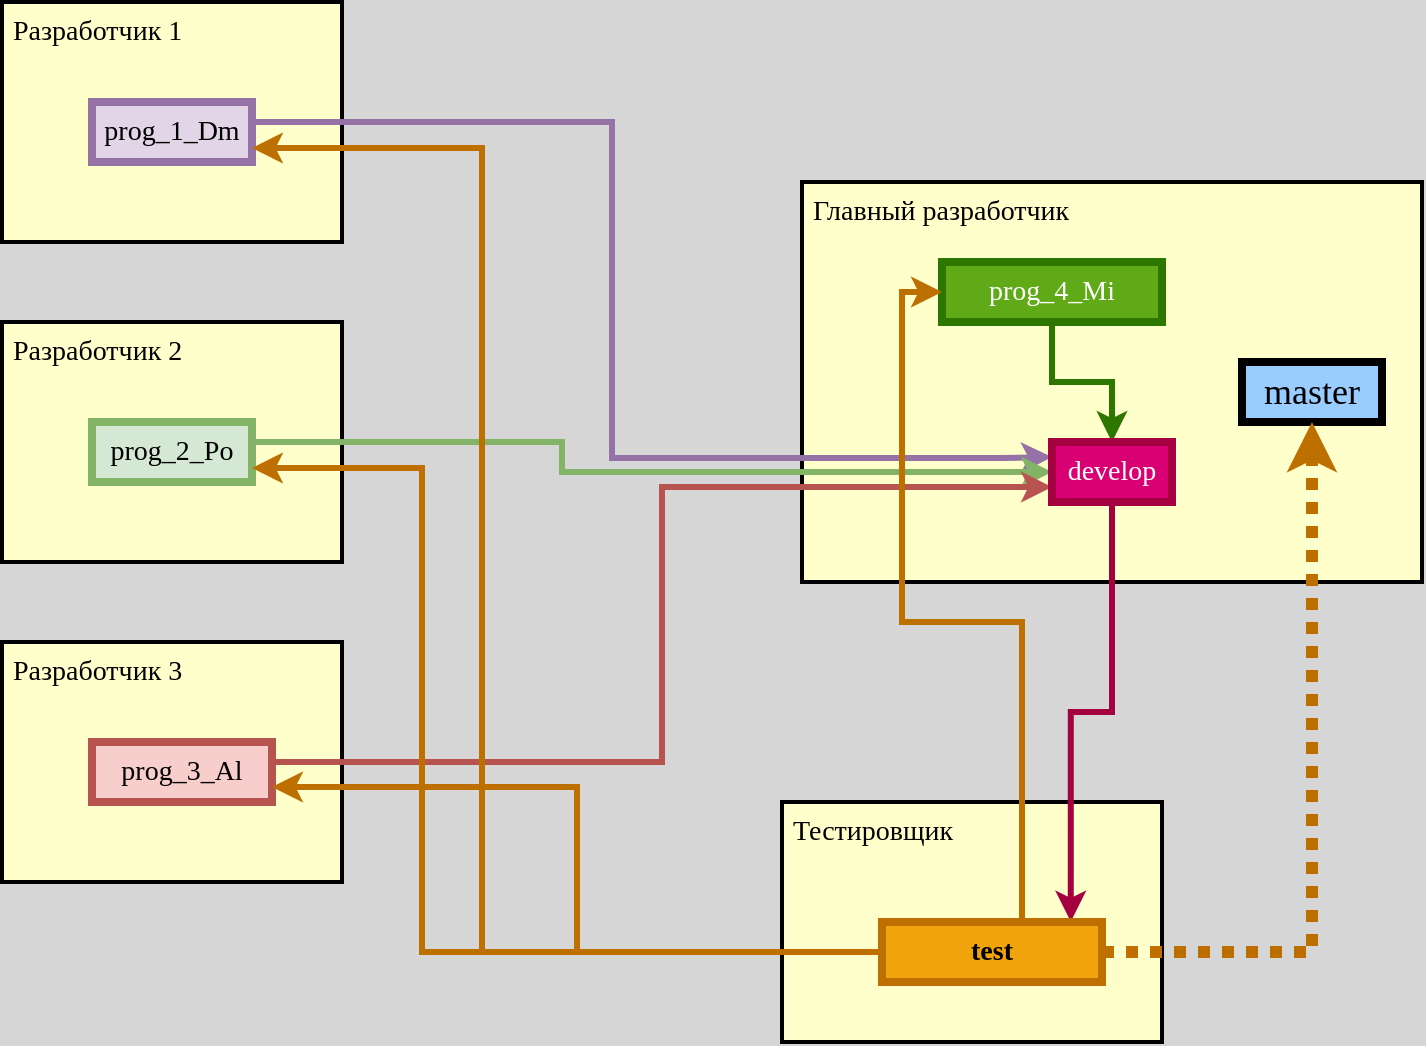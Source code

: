 <mxfile version="16.5.1" type="device"><diagram id="dAqcYCVLnVoI1HOW3IlZ" name="Страница 1"><mxGraphModel dx="865" dy="541" grid="1" gridSize="10" guides="1" tooltips="1" connect="1" arrows="1" fold="1" page="1" pageScale="1" pageWidth="827" pageHeight="1169" background="#D6D6D6" math="0" shadow="0"><root><mxCell id="0"/><mxCell id="1" parent="0"/><mxCell id="wOeBJL9rbJ7acR9uep9O-1" value="&lt;font face=&quot;Times New Roman&quot; style=&quot;font-size: 14px&quot;&gt;&amp;nbsp;Разработчик 1&lt;/font&gt;" style="rounded=0;whiteSpace=wrap;html=1;strokeWidth=2;verticalAlign=top;align=left;fillColor=#FFFFCC;" parent="1" vertex="1"><mxGeometry x="40" y="40" width="170" height="120" as="geometry"/></mxCell><mxCell id="wOeBJL9rbJ7acR9uep9O-7" value="&lt;font face=&quot;Times New Roman&quot; style=&quot;font-size: 14px&quot;&gt;&amp;nbsp;Главный разработчик&lt;/font&gt;" style="rounded=0;whiteSpace=wrap;html=1;strokeWidth=2;verticalAlign=top;align=left;fillColor=#FFFFCC;" parent="1" vertex="1"><mxGeometry x="440" y="130" width="310" height="200" as="geometry"/></mxCell><mxCell id="wOeBJL9rbJ7acR9uep9O-8" value="&lt;font face=&quot;Times New Roman&quot; style=&quot;font-size: 14px&quot;&gt;&amp;nbsp;Разработчик 2&lt;/font&gt;" style="rounded=0;whiteSpace=wrap;html=1;strokeWidth=2;verticalAlign=top;align=left;fillColor=#FFFFCC;" parent="1" vertex="1"><mxGeometry x="40" y="200" width="170" height="120" as="geometry"/></mxCell><mxCell id="wOeBJL9rbJ7acR9uep9O-9" value="&lt;font face=&quot;Times New Roman&quot; style=&quot;font-size: 14px&quot;&gt;&amp;nbsp;Разработчик 3&lt;/font&gt;" style="rounded=0;whiteSpace=wrap;html=1;strokeWidth=2;verticalAlign=top;align=left;fillColor=#FFFFCC;" parent="1" vertex="1"><mxGeometry x="40" y="360" width="170" height="120" as="geometry"/></mxCell><mxCell id="wOeBJL9rbJ7acR9uep9O-11" value="&lt;font face=&quot;Times New Roman&quot;&gt;&lt;span style=&quot;font-size: 14px&quot;&gt;&amp;nbsp;Тестировщик&lt;/span&gt;&lt;/font&gt;" style="rounded=0;whiteSpace=wrap;html=1;strokeWidth=2;verticalAlign=top;align=left;fillColor=#FFFFCC;" parent="1" vertex="1"><mxGeometry x="430" y="440" width="190" height="120" as="geometry"/></mxCell><mxCell id="JrJbNy6d_J8l67tljyuO-4" style="edgeStyle=orthogonalEdgeStyle;rounded=0;orthogonalLoop=1;jettySize=auto;html=1;fontFamily=Times New Roman;fontSize=18;entryX=0;entryY=0.25;entryDx=0;entryDy=0;fillColor=#e1d5e7;strokeColor=#9673a6;strokeWidth=3;" parent="1" source="wOeBJL9rbJ7acR9uep9O-12" target="JrJbNy6d_J8l67tljyuO-2" edge="1"><mxGeometry relative="1" as="geometry"><Array as="points"><mxPoint x="345" y="100"/><mxPoint x="345" y="268"/><mxPoint x="540" y="268"/></Array></mxGeometry></mxCell><mxCell id="wOeBJL9rbJ7acR9uep9O-12" value="prog_1_Dm&lt;span style=&quot;color: rgba(0 , 0 , 0 , 0) ; font-family: monospace ; font-size: 0px&quot;&gt;%3CmxGraphModel%3E%3Croot%3E%3CmxCell%20id%3D%220%22%2F%3E%3CmxCell%20id%3D%221%22%20parent%3D%220%22%2F%3E%3CmxCell%20id%3D%222%22%20value%3D%22%26lt%3Bfont%20face%3D%26quot%3BTimes%20New%20Roman%26quot%3B%20style%3D%26quot%3Bfont-size%3A%2014px%26quot%3B%26gt%3B%26amp%3Bnbsp%3B%D0%93%D0%BB%D0%B0%D0%B2%D0%BD%D1%8B%D0%B9%20%D1%80%D0%B0%D0%B7%D1%80%D0%B0%D0%B1%D0%BE%D1%82%D1%87%D0%B8%D0%BA%26lt%3B%2Ffont%26gt%3B%22%20style%3D%22rounded%3D0%3BwhiteSpace%3Dwrap%3Bhtml%3D1%3BstrokeWidth%3D2%3BverticalAlign%3Dtop%3Balign%3Dleft%3B%22%20vertex%3D%221%22%20parent%3D%221%22%3E%3CmxGeometry%20x%3D%22490%22%20y%3D%22130%22%20width%3D%22170%22%20height%3D%22120%22%20as%3D%22geometry%22%2F%3E%3C%2FmxCell%3E%3C%2Froot%3E%3C%2FmxGraphModel%3E&lt;/span&gt;" style="text;html=1;strokeColor=#9673a6;fillColor=#e1d5e7;align=center;verticalAlign=middle;whiteSpace=wrap;rounded=0;labelBorderColor=none;fontFamily=Times New Roman;fontSize=14;strokeWidth=4;" parent="1" vertex="1"><mxGeometry x="85" y="90" width="80" height="30" as="geometry"/></mxCell><mxCell id="JrJbNy6d_J8l67tljyuO-6" style="edgeStyle=orthogonalEdgeStyle;rounded=0;orthogonalLoop=1;jettySize=auto;html=1;entryX=0;entryY=0.5;entryDx=0;entryDy=0;fontFamily=Times New Roman;fontSize=18;fillColor=#d5e8d4;strokeColor=#82b366;strokeWidth=3;" parent="1" source="wOeBJL9rbJ7acR9uep9O-13" target="JrJbNy6d_J8l67tljyuO-2" edge="1"><mxGeometry relative="1" as="geometry"><Array as="points"><mxPoint x="320" y="260"/><mxPoint x="320" y="275"/></Array></mxGeometry></mxCell><mxCell id="wOeBJL9rbJ7acR9uep9O-13" value="prog_2_Po&lt;span style=&quot;color: rgba(0 , 0 , 0 , 0) ; font-family: monospace ; font-size: 0px&quot;&gt;%3CmxGraphModel%3E%3Croot%3E%3CmxCell%20id%3D%220%22%2F%3E%3CmxCell%20id%3D%221%22%20parent%3D%220%22%2F%3E%3CmxCell%20id%3D%222%22%20value%3D%22%26lt%3Bfont%20face%3D%26quot%3BTimes%20New%20Roman%26quot%3B%20style%3D%26quot%3Bfont-size%3A%2014px%26quot%3B%26gt%3B%26amp%3Bnbsp%3B%D0%93%D0%BB%D0%B0%D0%B2%D0%BD%D1%8B%D0%B9%20%D1%80%D0%B0%D0%B7%D1%80%D0%B0%D0%B1%D0%BE%D1%82%D1%87%D0%B8%D0%BA%26lt%3B%2Ffont%26gt%3B%22%20style%3D%22rounded%3D0%3BwhiteSpace%3Dwrap%3Bhtml%3D1%3BstrokeWidth%3D2%3BverticalAlign%3Dtop%3Balign%3Dleft%3B%22%20vertex%3D%221%22%20parent%3D%221%22%3E%3CmxGeometry%20x%3D%22490%22%20y%3D%22130%22%20width%3D%22170%22%20height%3D%22120%22%20as%3D%22geometry%22%2F%3E%3C%2FmxCell%3E%3C%2Froot%3E%3C%2FmxGraphModel%3&lt;/span&gt;" style="text;html=1;strokeColor=#82b366;fillColor=#d5e8d4;align=center;verticalAlign=middle;whiteSpace=wrap;rounded=0;labelBorderColor=none;fontFamily=Times New Roman;fontSize=14;strokeWidth=4;" parent="1" vertex="1"><mxGeometry x="85" y="250" width="80" height="30" as="geometry"/></mxCell><mxCell id="JrJbNy6d_J8l67tljyuO-7" style="edgeStyle=orthogonalEdgeStyle;rounded=0;orthogonalLoop=1;jettySize=auto;html=1;entryX=0;entryY=0.75;entryDx=0;entryDy=0;fontFamily=Times New Roman;fontSize=18;fillColor=#f8cecc;strokeColor=#b85450;strokeWidth=3;" parent="1" source="wOeBJL9rbJ7acR9uep9O-15" target="JrJbNy6d_J8l67tljyuO-2" edge="1"><mxGeometry relative="1" as="geometry"><Array as="points"><mxPoint x="370" y="420"/><mxPoint x="370" y="283"/></Array></mxGeometry></mxCell><mxCell id="wOeBJL9rbJ7acR9uep9O-15" value="prog_3_Al&lt;span style=&quot;color: rgba(0 , 0 , 0 , 0) ; font-family: monospace ; font-size: 0px&quot;&gt;%3CmxGraphModel%3E%3Croot%3E%3CmxCell%20id%3D%220%22%2F%3E%3CmxCell%20id%3D%221%22%20parent%3D%220%22%2F%3E%3CmxCell%20id%3D%222%22%20value%3D%22%26lt%3Bfont%20face%3D%26quot%3BTimes%20New%20Roman%26quot%3B%20style%3D%26quot%3Bfont-size%3A%2014px%26quot%3B%26gt%3B%26amp%3Bnbsp%3B%D0%93%D0%BB%D0%B0%D0%B2%D0%BD%D1%8B%D0%B9%20%D1%80%D0%B0%D0%B7%D1%80%D0%B0%D0%B1%D0%BE%D1%82%D1%87%D0%B8%D0%BA%26lt%3B%2Ffont%26gt%3B%22%20style%3D%22rounded%3D0%3BwhiteSpace%3Dwrap%3Bhtml%3D1%3BstrokeWidth%3D2%3BverticalAlign%3Dtop%3Balign%3Dleft%3B%22%20vertex%3D%221%22%20parent%3D%221%22%3E%3CmxGeometry%20x%3D%22490%22%20y%3D%22130%22%20width%3D%22170%22%20height%3D%22120%22%20as%3D%22geometry%22%2F%3E%3C%2FmxCell%3E%3C%2Froot%3E%3C%2FmxGraphModel%3&lt;/span&gt;" style="text;html=1;strokeColor=#b85450;fillColor=#f8cecc;align=center;verticalAlign=middle;whiteSpace=wrap;rounded=0;labelBorderColor=none;fontFamily=Times New Roman;fontSize=14;strokeWidth=4;" parent="1" vertex="1"><mxGeometry x="85" y="410" width="90" height="30" as="geometry"/></mxCell><mxCell id="JrJbNy6d_J8l67tljyuO-15" style="edgeStyle=orthogonalEdgeStyle;rounded=0;orthogonalLoop=1;jettySize=auto;html=1;exitX=0.5;exitY=1;exitDx=0;exitDy=0;entryX=0.5;entryY=0;entryDx=0;entryDy=0;fontFamily=Times New Roman;fontSize=18;fillColor=#60a917;strokeColor=#2D7600;strokeWidth=3;" parent="1" source="wOeBJL9rbJ7acR9uep9O-16" target="JrJbNy6d_J8l67tljyuO-2" edge="1"><mxGeometry relative="1" as="geometry"/></mxCell><mxCell id="wOeBJL9rbJ7acR9uep9O-16" value="prog_4_Mi&lt;span style=&quot;color: rgba(0 , 0 , 0 , 0) ; font-family: monospace ; font-size: 0px&quot;&gt;%3CmxGraphModel%3E%3Croot%3E%3CmxCell%20id%3D%220%22%2F%3E%3CmxCell%20id%3D%221%22%20parent%3D%220%22%2F%3E%3CmxCell%20id%3D%222%22%20value%3D%22%26lt%3Bfont%20face%3D%26quot%3BTimes%20New%20Roman%26quot%3B%20style%3D%26quot%3Bfont-size%3A%2014px%26quot%3B%26gt%3B%26amp%3Bnbsp%3B%D0%93%D0%BB%D0%B0%D0%B2%D0%BD%D1%8B%D0%B9%20%D1%80%D0%B0%D0%B7%D1%80%D0%B0%D0%B1%D0%BE%D1%82%D1%87%D0%B8%D0%BA%26lt%3B%2Ffont%26gt%3B%22%20style%3D%22rounded%3D0%3BwhiteSpace%3Dwrap%3Bhtml%3D1%3BstrokeWidth%3D2%3BverticalAlign%3Dtop%3Balign%3Dleft%3B%22%20vertex%3D%221%22%20parent%3D%221%22%3E%3CmxGeometry%20x%3D%22490%22%20y%3D%22130%22%20width%3D%22170%22%20height%3D%22120%22%20as%3D%22geometry%22%2F%3E%3C%2FmxCell%3E%3C%2Froot%3E%3C%2FmxGraphModel%3&lt;/span&gt;" style="text;html=1;strokeColor=#2D7600;fillColor=#60a917;align=center;verticalAlign=middle;whiteSpace=wrap;rounded=0;labelBorderColor=none;fontFamily=Times New Roman;fontSize=14;strokeWidth=4;fontColor=#ffffff;" parent="1" vertex="1"><mxGeometry x="510" y="170" width="110" height="30" as="geometry"/></mxCell><mxCell id="JrJbNy6d_J8l67tljyuO-1" value="master" style="text;html=1;strokeColor=default;fillColor=#99CCFF;align=center;verticalAlign=middle;whiteSpace=wrap;rounded=0;labelBorderColor=none;fontFamily=Times New Roman;fontSize=18;strokeWidth=4;" parent="1" vertex="1"><mxGeometry x="660" y="220" width="70" height="30" as="geometry"/></mxCell><mxCell id="JrJbNy6d_J8l67tljyuO-10" style="edgeStyle=orthogonalEdgeStyle;rounded=0;orthogonalLoop=1;jettySize=auto;html=1;entryX=0.858;entryY=-0.006;entryDx=0;entryDy=0;fontFamily=Times New Roman;fontSize=18;fillColor=#d80073;strokeColor=#A50040;strokeWidth=3;entryPerimeter=0;" parent="1" source="JrJbNy6d_J8l67tljyuO-2" target="JrJbNy6d_J8l67tljyuO-3" edge="1"><mxGeometry relative="1" as="geometry"/></mxCell><mxCell id="JrJbNy6d_J8l67tljyuO-2" value="develop" style="text;html=1;strokeColor=#A50040;fillColor=#d80073;align=center;verticalAlign=middle;whiteSpace=wrap;rounded=0;labelBorderColor=none;fontFamily=Times New Roman;fontSize=14;strokeWidth=4;fontColor=#ffffff;" parent="1" vertex="1"><mxGeometry x="565" y="260" width="60" height="30" as="geometry"/></mxCell><mxCell id="JrJbNy6d_J8l67tljyuO-11" style="edgeStyle=orthogonalEdgeStyle;rounded=0;orthogonalLoop=1;jettySize=auto;html=1;entryX=0.5;entryY=1;entryDx=0;entryDy=0;fontFamily=Times New Roman;fontSize=18;fillColor=#f0a30a;strokeColor=#BD7000;strokeWidth=6;dashed=1;dashPattern=1 1;" parent="1" source="JrJbNy6d_J8l67tljyuO-3" target="JrJbNy6d_J8l67tljyuO-1" edge="1"><mxGeometry relative="1" as="geometry"/></mxCell><mxCell id="JrJbNy6d_J8l67tljyuO-12" style="edgeStyle=orthogonalEdgeStyle;rounded=0;orthogonalLoop=1;jettySize=auto;html=1;entryX=1;entryY=0.75;entryDx=0;entryDy=0;fontFamily=Times New Roman;fontSize=18;fillColor=#f0a30a;strokeColor=#BD7000;strokeWidth=3;" parent="1" source="JrJbNy6d_J8l67tljyuO-3" target="wOeBJL9rbJ7acR9uep9O-15" edge="1"><mxGeometry relative="1" as="geometry"/></mxCell><mxCell id="JrJbNy6d_J8l67tljyuO-13" style="edgeStyle=orthogonalEdgeStyle;rounded=0;orthogonalLoop=1;jettySize=auto;html=1;fontFamily=Times New Roman;fontSize=18;fillColor=#f0a30a;strokeColor=#BD7000;strokeWidth=3;entryX=1;entryY=0.75;entryDx=0;entryDy=0;" parent="1" source="JrJbNy6d_J8l67tljyuO-3" target="wOeBJL9rbJ7acR9uep9O-13" edge="1"><mxGeometry relative="1" as="geometry"><Array as="points"><mxPoint x="250" y="515"/><mxPoint x="250" y="273"/><mxPoint x="165" y="273"/></Array><mxPoint x="220" y="278" as="targetPoint"/></mxGeometry></mxCell><mxCell id="JrJbNy6d_J8l67tljyuO-14" style="edgeStyle=orthogonalEdgeStyle;rounded=0;orthogonalLoop=1;jettySize=auto;html=1;entryX=1;entryY=0.75;entryDx=0;entryDy=0;fontFamily=Times New Roman;fontSize=18;fillColor=#f0a30a;strokeColor=#BD7000;strokeWidth=3;" parent="1" source="JrJbNy6d_J8l67tljyuO-3" target="wOeBJL9rbJ7acR9uep9O-12" edge="1"><mxGeometry relative="1" as="geometry"><Array as="points"><mxPoint x="280" y="515"/><mxPoint x="280" y="113"/><mxPoint x="165" y="113"/></Array></mxGeometry></mxCell><mxCell id="JrJbNy6d_J8l67tljyuO-16" style="edgeStyle=orthogonalEdgeStyle;rounded=0;orthogonalLoop=1;jettySize=auto;html=1;entryX=0;entryY=0.5;entryDx=0;entryDy=0;fontFamily=Times New Roman;fontSize=18;fillColor=#f0a30a;strokeColor=#BD7000;strokeWidth=3;" parent="1" source="JrJbNy6d_J8l67tljyuO-3" target="wOeBJL9rbJ7acR9uep9O-16" edge="1"><mxGeometry relative="1" as="geometry"><Array as="points"><mxPoint x="550" y="350"/><mxPoint x="490" y="350"/><mxPoint x="490" y="185"/></Array></mxGeometry></mxCell><mxCell id="JrJbNy6d_J8l67tljyuO-3" value="&lt;span class=&quot;OrganicTextContentSpan&quot;&gt;&lt;span class=&quot;ExtendedText-Short extended-text__short&quot;&gt;&lt;b&gt;test&lt;/b&gt;&lt;/span&gt;&lt;/span&gt;" style="text;html=1;strokeColor=#BD7000;fillColor=#f0a30a;align=center;verticalAlign=middle;whiteSpace=wrap;rounded=0;labelBorderColor=none;fontFamily=Times New Roman;fontSize=14;strokeWidth=4;fontColor=#000000;" parent="1" vertex="1"><mxGeometry x="480" y="500" width="110" height="30" as="geometry"/></mxCell></root></mxGraphModel></diagram></mxfile>